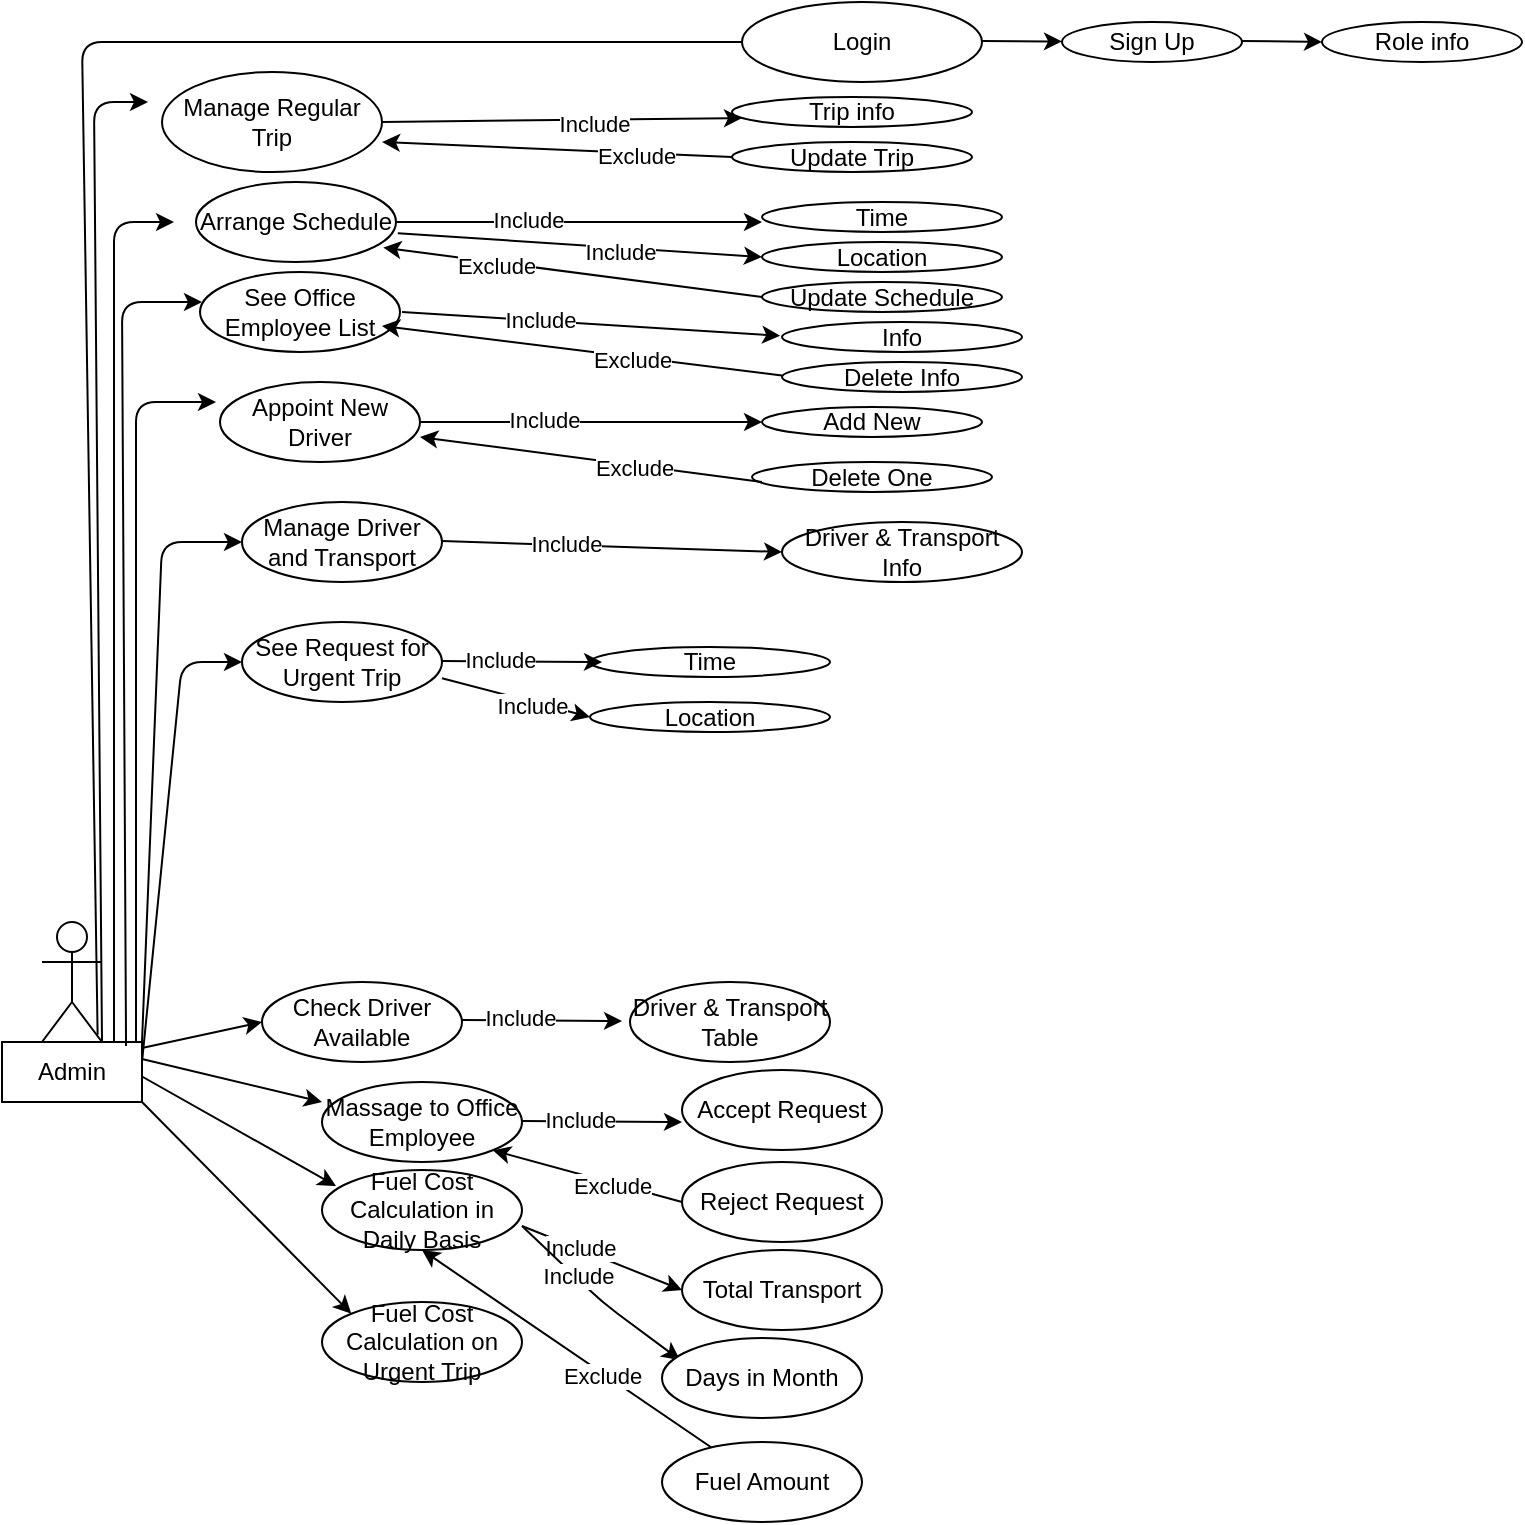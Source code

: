 <mxfile version="14.7.3" type="github">
  <diagram id="h_oixrNpnc-t15W7_CNh" name="Page-1">
    <mxGraphModel dx="868" dy="440" grid="1" gridSize="10" guides="1" tooltips="1" connect="1" arrows="1" fold="1" page="1" pageScale="1" pageWidth="827" pageHeight="1169" math="0" shadow="0">
      <root>
        <mxCell id="0" />
        <mxCell id="1" parent="0" />
        <mxCell id="nbYiO903V4RhnRelEvoL-1" value="" style="shape=umlActor;verticalLabelPosition=bottom;verticalAlign=top;html=1;outlineConnect=0;" parent="1" vertex="1">
          <mxGeometry x="20" y="460" width="30" height="60" as="geometry" />
        </mxCell>
        <mxCell id="nbYiO903V4RhnRelEvoL-3" value="Admin" style="rounded=0;whiteSpace=wrap;html=1;" parent="1" vertex="1">
          <mxGeometry y="520" width="70" height="30" as="geometry" />
        </mxCell>
        <mxCell id="nbYiO903V4RhnRelEvoL-4" value="Login" style="ellipse;whiteSpace=wrap;html=1;" parent="1" vertex="1">
          <mxGeometry x="370" width="120" height="40" as="geometry" />
        </mxCell>
        <mxCell id="nbYiO903V4RhnRelEvoL-5" value="Arrange Schedule " style="ellipse;whiteSpace=wrap;html=1;" parent="1" vertex="1">
          <mxGeometry x="97" y="90" width="100" height="40" as="geometry" />
        </mxCell>
        <mxCell id="nbYiO903V4RhnRelEvoL-8" value="" style="endArrow=classic;html=1;exitX=1;exitY=0.5;exitDx=0;exitDy=0;" parent="1" source="nbYiO903V4RhnRelEvoL-22" edge="1">
          <mxGeometry width="50" height="50" relative="1" as="geometry">
            <mxPoint x="170" y="58" as="sourcePoint" />
            <mxPoint x="370" y="58" as="targetPoint" />
          </mxGeometry>
        </mxCell>
        <mxCell id="4p9Xx8ypnSwkuJ-9FBlt-43" value="Include" style="edgeLabel;html=1;align=center;verticalAlign=middle;resizable=0;points=[];" vertex="1" connectable="0" parent="nbYiO903V4RhnRelEvoL-8">
          <mxGeometry x="0.177" y="-2" relative="1" as="geometry">
            <mxPoint as="offset" />
          </mxGeometry>
        </mxCell>
        <mxCell id="nbYiO903V4RhnRelEvoL-10" value="Trip info" style="ellipse;whiteSpace=wrap;html=1;" parent="1" vertex="1">
          <mxGeometry x="365" y="47.5" width="120" height="15" as="geometry" />
        </mxCell>
        <mxCell id="nbYiO903V4RhnRelEvoL-11" value="" style="endArrow=none;html=1;exitX=0.683;exitY=-0.122;exitDx=0;exitDy=0;exitPerimeter=0;" parent="1" source="nbYiO903V4RhnRelEvoL-3" target="nbYiO903V4RhnRelEvoL-4" edge="1">
          <mxGeometry width="50" height="50" relative="1" as="geometry">
            <mxPoint x="40" y="330" as="sourcePoint" />
            <mxPoint x="100" y="280" as="targetPoint" />
            <Array as="points">
              <mxPoint x="40" y="20" />
            </Array>
          </mxGeometry>
        </mxCell>
        <mxCell id="nbYiO903V4RhnRelEvoL-12" value="Update Trip" style="ellipse;whiteSpace=wrap;html=1;" parent="1" vertex="1">
          <mxGeometry x="365" y="70" width="120" height="15" as="geometry" />
        </mxCell>
        <mxCell id="nbYiO903V4RhnRelEvoL-13" value="" style="endArrow=classic;html=1;exitX=0;exitY=0.5;exitDx=0;exitDy=0;" parent="1" source="nbYiO903V4RhnRelEvoL-12" edge="1">
          <mxGeometry width="50" height="50" relative="1" as="geometry">
            <mxPoint x="240" y="112.5" as="sourcePoint" />
            <mxPoint x="190" y="70" as="targetPoint" />
          </mxGeometry>
        </mxCell>
        <mxCell id="4p9Xx8ypnSwkuJ-9FBlt-44" value="Exclude" style="edgeLabel;html=1;align=center;verticalAlign=middle;resizable=0;points=[];" vertex="1" connectable="0" parent="nbYiO903V4RhnRelEvoL-13">
          <mxGeometry x="-0.452" y="1" relative="1" as="geometry">
            <mxPoint as="offset" />
          </mxGeometry>
        </mxCell>
        <mxCell id="nbYiO903V4RhnRelEvoL-15" value="" style="endArrow=classic;html=1;" parent="1" target="nbYiO903V4RhnRelEvoL-16" edge="1">
          <mxGeometry width="50" height="50" relative="1" as="geometry">
            <mxPoint x="490" y="19.5" as="sourcePoint" />
            <mxPoint x="590" y="19.5" as="targetPoint" />
          </mxGeometry>
        </mxCell>
        <mxCell id="nbYiO903V4RhnRelEvoL-16" value="Sign Up" style="ellipse;whiteSpace=wrap;html=1;" parent="1" vertex="1">
          <mxGeometry x="530" y="10" width="90" height="20" as="geometry" />
        </mxCell>
        <mxCell id="nbYiO903V4RhnRelEvoL-18" value="" style="endArrow=classic;html=1;" parent="1" edge="1">
          <mxGeometry width="50" height="50" relative="1" as="geometry">
            <mxPoint x="620" y="19.5" as="sourcePoint" />
            <mxPoint x="660" y="20" as="targetPoint" />
          </mxGeometry>
        </mxCell>
        <mxCell id="nbYiO903V4RhnRelEvoL-19" value="Role info" style="ellipse;whiteSpace=wrap;html=1;" parent="1" vertex="1">
          <mxGeometry x="660" y="10" width="100" height="20" as="geometry" />
        </mxCell>
        <mxCell id="nbYiO903V4RhnRelEvoL-20" value="" style="endArrow=classic;html=1;exitX=1;exitY=1;exitDx=0;exitDy=0;exitPerimeter=0;" parent="1" source="nbYiO903V4RhnRelEvoL-1" edge="1">
          <mxGeometry width="50" height="50" relative="1" as="geometry">
            <mxPoint x="45.5" y="330" as="sourcePoint" />
            <mxPoint x="73" y="50" as="targetPoint" />
            <Array as="points">
              <mxPoint x="46" y="50" />
            </Array>
          </mxGeometry>
        </mxCell>
        <mxCell id="nbYiO903V4RhnRelEvoL-21" value="" style="endArrow=classic;html=1;" parent="1" edge="1">
          <mxGeometry width="50" height="50" relative="1" as="geometry">
            <mxPoint x="56" y="520" as="sourcePoint" />
            <mxPoint x="86" y="110" as="targetPoint" />
            <Array as="points">
              <mxPoint x="56" y="110" />
            </Array>
          </mxGeometry>
        </mxCell>
        <mxCell id="nbYiO903V4RhnRelEvoL-22" value="Manage Regular Trip" style="ellipse;whiteSpace=wrap;html=1;" parent="1" vertex="1">
          <mxGeometry x="80" y="35" width="110" height="50" as="geometry" />
        </mxCell>
        <mxCell id="nbYiO903V4RhnRelEvoL-23" value="" style="endArrow=classic;html=1;exitX=1;exitY=0.5;exitDx=0;exitDy=0;" parent="1" source="nbYiO903V4RhnRelEvoL-5" edge="1">
          <mxGeometry width="50" height="50" relative="1" as="geometry">
            <mxPoint x="200" y="112" as="sourcePoint" />
            <mxPoint x="380" y="110" as="targetPoint" />
          </mxGeometry>
        </mxCell>
        <mxCell id="4p9Xx8ypnSwkuJ-9FBlt-3" value="Include" style="edgeLabel;html=1;align=center;verticalAlign=middle;resizable=0;points=[];" vertex="1" connectable="0" parent="nbYiO903V4RhnRelEvoL-23">
          <mxGeometry x="-0.279" y="1" relative="1" as="geometry">
            <mxPoint as="offset" />
          </mxGeometry>
        </mxCell>
        <mxCell id="nbYiO903V4RhnRelEvoL-24" value="Time" style="ellipse;whiteSpace=wrap;html=1;" parent="1" vertex="1">
          <mxGeometry x="380" y="100" width="120" height="15" as="geometry" />
        </mxCell>
        <mxCell id="nbYiO903V4RhnRelEvoL-25" value="Location" style="ellipse;whiteSpace=wrap;html=1;" parent="1" vertex="1">
          <mxGeometry x="380" y="120" width="120" height="15" as="geometry" />
        </mxCell>
        <mxCell id="nbYiO903V4RhnRelEvoL-26" value="" style="endArrow=classic;html=1;exitX=1.009;exitY=0.64;exitDx=0;exitDy=0;exitPerimeter=0;entryX=0;entryY=0.5;entryDx=0;entryDy=0;" parent="1" source="nbYiO903V4RhnRelEvoL-5" target="nbYiO903V4RhnRelEvoL-25" edge="1">
          <mxGeometry width="50" height="50" relative="1" as="geometry">
            <mxPoint x="210" y="122" as="sourcePoint" />
            <mxPoint x="390" y="120" as="targetPoint" />
          </mxGeometry>
        </mxCell>
        <mxCell id="4p9Xx8ypnSwkuJ-9FBlt-4" value="Include" style="edgeLabel;html=1;align=center;verticalAlign=middle;resizable=0;points=[];" vertex="1" connectable="0" parent="nbYiO903V4RhnRelEvoL-26">
          <mxGeometry x="0.222" y="-2" relative="1" as="geometry">
            <mxPoint as="offset" />
          </mxGeometry>
        </mxCell>
        <mxCell id="nbYiO903V4RhnRelEvoL-27" value="Update Schedule" style="ellipse;whiteSpace=wrap;html=1;" parent="1" vertex="1">
          <mxGeometry x="380" y="140" width="120" height="15" as="geometry" />
        </mxCell>
        <mxCell id="nbYiO903V4RhnRelEvoL-28" value="" style="endArrow=classic;html=1;exitX=0;exitY=0.5;exitDx=0;exitDy=0;entryX=0.936;entryY=0.82;entryDx=0;entryDy=0;entryPerimeter=0;" parent="1" target="nbYiO903V4RhnRelEvoL-5" edge="1">
          <mxGeometry width="50" height="50" relative="1" as="geometry">
            <mxPoint x="380" y="147.5" as="sourcePoint" />
            <mxPoint x="205" y="140" as="targetPoint" />
          </mxGeometry>
        </mxCell>
        <mxCell id="4p9Xx8ypnSwkuJ-9FBlt-5" value="Exclude" style="edgeLabel;html=1;align=center;verticalAlign=middle;resizable=0;points=[];" vertex="1" connectable="0" parent="nbYiO903V4RhnRelEvoL-28">
          <mxGeometry x="0.402" y="2" relative="1" as="geometry">
            <mxPoint as="offset" />
          </mxGeometry>
        </mxCell>
        <mxCell id="nbYiO903V4RhnRelEvoL-29" value="" style="endArrow=classic;html=1;exitX=0.886;exitY=0.067;exitDx=0;exitDy=0;exitPerimeter=0;" parent="1" source="nbYiO903V4RhnRelEvoL-3" edge="1">
          <mxGeometry width="50" height="50" relative="1" as="geometry">
            <mxPoint x="50" y="320" as="sourcePoint" />
            <mxPoint x="100" y="150" as="targetPoint" />
            <Array as="points">
              <mxPoint x="60" y="150" />
            </Array>
          </mxGeometry>
        </mxCell>
        <mxCell id="nbYiO903V4RhnRelEvoL-30" value="See Office Employee List" style="ellipse;whiteSpace=wrap;html=1;" parent="1" vertex="1">
          <mxGeometry x="99" y="135" width="100" height="40" as="geometry" />
        </mxCell>
        <mxCell id="nbYiO903V4RhnRelEvoL-32" value="" style="endArrow=classic;html=1;entryX=0;entryY=0.5;entryDx=0;entryDy=0;" parent="1" edge="1">
          <mxGeometry width="50" height="50" relative="1" as="geometry">
            <mxPoint x="200" y="155" as="sourcePoint" />
            <mxPoint x="389.1" y="166.9" as="targetPoint" />
          </mxGeometry>
        </mxCell>
        <mxCell id="4p9Xx8ypnSwkuJ-9FBlt-6" value="Include" style="edgeLabel;html=1;align=center;verticalAlign=middle;resizable=0;points=[];" vertex="1" connectable="0" parent="nbYiO903V4RhnRelEvoL-32">
          <mxGeometry x="-0.278" y="1" relative="1" as="geometry">
            <mxPoint as="offset" />
          </mxGeometry>
        </mxCell>
        <mxCell id="nbYiO903V4RhnRelEvoL-33" value="Info" style="ellipse;whiteSpace=wrap;html=1;" parent="1" vertex="1">
          <mxGeometry x="390" y="160" width="120" height="15" as="geometry" />
        </mxCell>
        <mxCell id="nbYiO903V4RhnRelEvoL-34" value="Delete Info" style="ellipse;whiteSpace=wrap;html=1;" parent="1" vertex="1">
          <mxGeometry x="390" y="180" width="120" height="15" as="geometry" />
        </mxCell>
        <mxCell id="nbYiO903V4RhnRelEvoL-35" value="" style="endArrow=classic;html=1;exitX=0;exitY=0.5;exitDx=0;exitDy=0;" parent="1" edge="1">
          <mxGeometry width="50" height="50" relative="1" as="geometry">
            <mxPoint x="390" y="186.7" as="sourcePoint" />
            <mxPoint x="190" y="162" as="targetPoint" />
          </mxGeometry>
        </mxCell>
        <mxCell id="4p9Xx8ypnSwkuJ-9FBlt-7" value="Exclude" style="edgeLabel;html=1;align=center;verticalAlign=middle;resizable=0;points=[];" vertex="1" connectable="0" parent="nbYiO903V4RhnRelEvoL-35">
          <mxGeometry x="-0.251" y="1" relative="1" as="geometry">
            <mxPoint as="offset" />
          </mxGeometry>
        </mxCell>
        <mxCell id="4p9Xx8ypnSwkuJ-9FBlt-1" value="Appoint New Driver" style="ellipse;whiteSpace=wrap;html=1;" vertex="1" parent="1">
          <mxGeometry x="109" y="190" width="100" height="40" as="geometry" />
        </mxCell>
        <mxCell id="4p9Xx8ypnSwkuJ-9FBlt-2" value="" style="endArrow=classic;html=1;entryX=0.01;entryY=0.25;entryDx=0;entryDy=0;entryPerimeter=0;" edge="1" parent="1">
          <mxGeometry width="50" height="50" relative="1" as="geometry">
            <mxPoint x="67" y="520" as="sourcePoint" />
            <mxPoint x="107" y="200" as="targetPoint" />
            <Array as="points">
              <mxPoint x="67" y="200" />
            </Array>
          </mxGeometry>
        </mxCell>
        <mxCell id="4p9Xx8ypnSwkuJ-9FBlt-8" value="" style="endArrow=classic;html=1;" edge="1" parent="1">
          <mxGeometry width="50" height="50" relative="1" as="geometry">
            <mxPoint x="209" y="210.05" as="sourcePoint" />
            <mxPoint x="380" y="210" as="targetPoint" />
          </mxGeometry>
        </mxCell>
        <mxCell id="4p9Xx8ypnSwkuJ-9FBlt-9" value="Include" style="edgeLabel;html=1;align=center;verticalAlign=middle;resizable=0;points=[];" vertex="1" connectable="0" parent="4p9Xx8ypnSwkuJ-9FBlt-8">
          <mxGeometry x="-0.278" y="1" relative="1" as="geometry">
            <mxPoint as="offset" />
          </mxGeometry>
        </mxCell>
        <mxCell id="4p9Xx8ypnSwkuJ-9FBlt-10" value="Add New" style="ellipse;whiteSpace=wrap;html=1;" vertex="1" parent="1">
          <mxGeometry x="380" y="202.5" width="110" height="15" as="geometry" />
        </mxCell>
        <mxCell id="4p9Xx8ypnSwkuJ-9FBlt-12" value="Delete One" style="ellipse;whiteSpace=wrap;html=1;" vertex="1" parent="1">
          <mxGeometry x="375" y="230" width="120" height="15" as="geometry" />
        </mxCell>
        <mxCell id="4p9Xx8ypnSwkuJ-9FBlt-13" value="" style="endArrow=classic;html=1;" edge="1" parent="1">
          <mxGeometry width="50" height="50" relative="1" as="geometry">
            <mxPoint x="380" y="240" as="sourcePoint" />
            <mxPoint x="209" y="217.5" as="targetPoint" />
          </mxGeometry>
        </mxCell>
        <mxCell id="4p9Xx8ypnSwkuJ-9FBlt-14" value="Exclude" style="edgeLabel;html=1;align=center;verticalAlign=middle;resizable=0;points=[];" vertex="1" connectable="0" parent="4p9Xx8ypnSwkuJ-9FBlt-13">
          <mxGeometry x="-0.251" y="1" relative="1" as="geometry">
            <mxPoint as="offset" />
          </mxGeometry>
        </mxCell>
        <mxCell id="4p9Xx8ypnSwkuJ-9FBlt-15" value="" style="endArrow=classic;html=1;" edge="1" parent="1">
          <mxGeometry width="50" height="50" relative="1" as="geometry">
            <mxPoint x="70" y="520" as="sourcePoint" />
            <mxPoint x="120" y="270" as="targetPoint" />
            <Array as="points">
              <mxPoint x="80" y="270" />
            </Array>
          </mxGeometry>
        </mxCell>
        <mxCell id="4p9Xx8ypnSwkuJ-9FBlt-16" value="Manage Driver and Transport" style="ellipse;whiteSpace=wrap;html=1;" vertex="1" parent="1">
          <mxGeometry x="120" y="250" width="100" height="40" as="geometry" />
        </mxCell>
        <mxCell id="4p9Xx8ypnSwkuJ-9FBlt-17" value="" style="endArrow=classic;html=1;entryX=0;entryY=0.5;entryDx=0;entryDy=0;" edge="1" parent="1" target="4p9Xx8ypnSwkuJ-9FBlt-19">
          <mxGeometry width="50" height="50" relative="1" as="geometry">
            <mxPoint x="220" y="269.55" as="sourcePoint" />
            <mxPoint x="391" y="269.5" as="targetPoint" />
          </mxGeometry>
        </mxCell>
        <mxCell id="4p9Xx8ypnSwkuJ-9FBlt-18" value="Include" style="edgeLabel;html=1;align=center;verticalAlign=middle;resizable=0;points=[];" vertex="1" connectable="0" parent="4p9Xx8ypnSwkuJ-9FBlt-17">
          <mxGeometry x="-0.278" y="1" relative="1" as="geometry">
            <mxPoint as="offset" />
          </mxGeometry>
        </mxCell>
        <mxCell id="4p9Xx8ypnSwkuJ-9FBlt-19" value="Driver &amp;amp; Transport Info" style="ellipse;whiteSpace=wrap;html=1;" vertex="1" parent="1">
          <mxGeometry x="390" y="260" width="120" height="30" as="geometry" />
        </mxCell>
        <mxCell id="4p9Xx8ypnSwkuJ-9FBlt-20" value="" style="endArrow=classic;html=1;" edge="1" parent="1">
          <mxGeometry width="50" height="50" relative="1" as="geometry">
            <mxPoint x="70" y="530" as="sourcePoint" />
            <mxPoint x="120" y="330" as="targetPoint" />
            <Array as="points">
              <mxPoint x="90" y="330" />
            </Array>
          </mxGeometry>
        </mxCell>
        <mxCell id="4p9Xx8ypnSwkuJ-9FBlt-21" value="See Request for Urgent Trip" style="ellipse;whiteSpace=wrap;html=1;" vertex="1" parent="1">
          <mxGeometry x="120" y="310" width="100" height="40" as="geometry" />
        </mxCell>
        <mxCell id="4p9Xx8ypnSwkuJ-9FBlt-22" value="Time" style="ellipse;whiteSpace=wrap;html=1;" vertex="1" parent="1">
          <mxGeometry x="294" y="322.5" width="120" height="15" as="geometry" />
        </mxCell>
        <mxCell id="4p9Xx8ypnSwkuJ-9FBlt-23" value="" style="endArrow=classic;html=1;exitX=1;exitY=0.5;exitDx=0;exitDy=0;" edge="1" parent="1">
          <mxGeometry width="50" height="50" relative="1" as="geometry">
            <mxPoint x="220" y="329.5" as="sourcePoint" />
            <mxPoint x="300" y="330" as="targetPoint" />
          </mxGeometry>
        </mxCell>
        <mxCell id="4p9Xx8ypnSwkuJ-9FBlt-24" value="Include" style="edgeLabel;html=1;align=center;verticalAlign=middle;resizable=0;points=[];" vertex="1" connectable="0" parent="4p9Xx8ypnSwkuJ-9FBlt-23">
          <mxGeometry x="-0.279" y="1" relative="1" as="geometry">
            <mxPoint as="offset" />
          </mxGeometry>
        </mxCell>
        <mxCell id="4p9Xx8ypnSwkuJ-9FBlt-25" value="Location" style="ellipse;whiteSpace=wrap;html=1;" vertex="1" parent="1">
          <mxGeometry x="294" y="350" width="120" height="15" as="geometry" />
        </mxCell>
        <mxCell id="4p9Xx8ypnSwkuJ-9FBlt-26" value="" style="endArrow=classic;html=1;exitX=1.009;exitY=0.64;exitDx=0;exitDy=0;exitPerimeter=0;entryX=0;entryY=0.5;entryDx=0;entryDy=0;" edge="1" parent="1" target="4p9Xx8ypnSwkuJ-9FBlt-25">
          <mxGeometry width="50" height="50" relative="1" as="geometry">
            <mxPoint x="220.0" y="338.1" as="sourcePoint" />
            <mxPoint x="402.1" y="350" as="targetPoint" />
          </mxGeometry>
        </mxCell>
        <mxCell id="4p9Xx8ypnSwkuJ-9FBlt-27" value="Include" style="edgeLabel;html=1;align=center;verticalAlign=middle;resizable=0;points=[];" vertex="1" connectable="0" parent="4p9Xx8ypnSwkuJ-9FBlt-26">
          <mxGeometry x="0.222" y="-2" relative="1" as="geometry">
            <mxPoint as="offset" />
          </mxGeometry>
        </mxCell>
        <mxCell id="4p9Xx8ypnSwkuJ-9FBlt-29" value="Check Driver Available" style="ellipse;whiteSpace=wrap;html=1;" vertex="1" parent="1">
          <mxGeometry x="130" y="490" width="100" height="40" as="geometry" />
        </mxCell>
        <mxCell id="4p9Xx8ypnSwkuJ-9FBlt-30" value="" style="endArrow=classic;html=1;exitX=1;exitY=0.5;exitDx=0;exitDy=0;" edge="1" parent="1">
          <mxGeometry width="50" height="50" relative="1" as="geometry">
            <mxPoint x="230" y="509" as="sourcePoint" />
            <mxPoint x="310" y="509.5" as="targetPoint" />
          </mxGeometry>
        </mxCell>
        <mxCell id="4p9Xx8ypnSwkuJ-9FBlt-31" value="Include" style="edgeLabel;html=1;align=center;verticalAlign=middle;resizable=0;points=[];" vertex="1" connectable="0" parent="4p9Xx8ypnSwkuJ-9FBlt-30">
          <mxGeometry x="-0.279" y="1" relative="1" as="geometry">
            <mxPoint as="offset" />
          </mxGeometry>
        </mxCell>
        <mxCell id="4p9Xx8ypnSwkuJ-9FBlt-32" value="Driver &amp;amp; Transport Table" style="ellipse;whiteSpace=wrap;html=1;" vertex="1" parent="1">
          <mxGeometry x="314" y="490" width="100" height="40" as="geometry" />
        </mxCell>
        <mxCell id="4p9Xx8ypnSwkuJ-9FBlt-33" value="" style="endArrow=classic;html=1;entryX=0;entryY=0.5;entryDx=0;entryDy=0;" edge="1" parent="1" target="4p9Xx8ypnSwkuJ-9FBlt-29">
          <mxGeometry width="50" height="50" relative="1" as="geometry">
            <mxPoint x="70" y="523" as="sourcePoint" />
            <mxPoint x="130" y="506" as="targetPoint" />
            <Array as="points" />
          </mxGeometry>
        </mxCell>
        <mxCell id="4p9Xx8ypnSwkuJ-9FBlt-35" value="" style="endArrow=classic;html=1;exitX=1;exitY=0.75;exitDx=0;exitDy=0;" edge="1" parent="1">
          <mxGeometry width="50" height="50" relative="1" as="geometry">
            <mxPoint x="70" y="528.5" as="sourcePoint" />
            <mxPoint x="160" y="550" as="targetPoint" />
            <Array as="points" />
          </mxGeometry>
        </mxCell>
        <mxCell id="4p9Xx8ypnSwkuJ-9FBlt-36" value="Massage to Office Employee" style="ellipse;whiteSpace=wrap;html=1;" vertex="1" parent="1">
          <mxGeometry x="160" y="540" width="100" height="40" as="geometry" />
        </mxCell>
        <mxCell id="4p9Xx8ypnSwkuJ-9FBlt-37" value="" style="endArrow=classic;html=1;exitX=1;exitY=0.5;exitDx=0;exitDy=0;" edge="1" parent="1">
          <mxGeometry width="50" height="50" relative="1" as="geometry">
            <mxPoint x="260" y="559.5" as="sourcePoint" />
            <mxPoint x="340" y="560" as="targetPoint" />
          </mxGeometry>
        </mxCell>
        <mxCell id="4p9Xx8ypnSwkuJ-9FBlt-38" value="Include" style="edgeLabel;html=1;align=center;verticalAlign=middle;resizable=0;points=[];" vertex="1" connectable="0" parent="4p9Xx8ypnSwkuJ-9FBlt-37">
          <mxGeometry x="-0.279" y="1" relative="1" as="geometry">
            <mxPoint as="offset" />
          </mxGeometry>
        </mxCell>
        <mxCell id="4p9Xx8ypnSwkuJ-9FBlt-39" value="Accept Request" style="ellipse;whiteSpace=wrap;html=1;" vertex="1" parent="1">
          <mxGeometry x="340" y="534" width="100" height="40" as="geometry" />
        </mxCell>
        <mxCell id="4p9Xx8ypnSwkuJ-9FBlt-40" value="Reject Request" style="ellipse;whiteSpace=wrap;html=1;" vertex="1" parent="1">
          <mxGeometry x="340" y="580" width="100" height="40" as="geometry" />
        </mxCell>
        <mxCell id="4p9Xx8ypnSwkuJ-9FBlt-41" value="" style="endArrow=classic;html=1;entryX=1;entryY=1;entryDx=0;entryDy=0;exitX=0;exitY=0.5;exitDx=0;exitDy=0;" edge="1" parent="1" source="4p9Xx8ypnSwkuJ-9FBlt-40" target="4p9Xx8ypnSwkuJ-9FBlt-36">
          <mxGeometry width="50" height="50" relative="1" as="geometry">
            <mxPoint x="351" y="607.5" as="sourcePoint" />
            <mxPoint x="250" y="580" as="targetPoint" />
          </mxGeometry>
        </mxCell>
        <mxCell id="4p9Xx8ypnSwkuJ-9FBlt-42" value="Exclude" style="edgeLabel;html=1;align=center;verticalAlign=middle;resizable=0;points=[];" vertex="1" connectable="0" parent="4p9Xx8ypnSwkuJ-9FBlt-41">
          <mxGeometry x="-0.251" y="1" relative="1" as="geometry">
            <mxPoint as="offset" />
          </mxGeometry>
        </mxCell>
        <mxCell id="4p9Xx8ypnSwkuJ-9FBlt-45" value="" style="endArrow=classic;html=1;exitX=1;exitY=0.75;exitDx=0;exitDy=0;entryX=0.07;entryY=0.2;entryDx=0;entryDy=0;entryPerimeter=0;" edge="1" parent="1" target="4p9Xx8ypnSwkuJ-9FBlt-46">
          <mxGeometry width="50" height="50" relative="1" as="geometry">
            <mxPoint x="70" y="537.25" as="sourcePoint" />
            <mxPoint x="162" y="591" as="targetPoint" />
            <Array as="points" />
          </mxGeometry>
        </mxCell>
        <mxCell id="4p9Xx8ypnSwkuJ-9FBlt-46" value="Fuel Cost Calculation in Daily Basis" style="ellipse;whiteSpace=wrap;html=1;" vertex="1" parent="1">
          <mxGeometry x="160" y="584" width="100" height="40" as="geometry" />
        </mxCell>
        <mxCell id="4p9Xx8ypnSwkuJ-9FBlt-47" value="" style="endArrow=classic;html=1;exitX=1;exitY=0.7;exitDx=0;exitDy=0;exitPerimeter=0;entryX=0;entryY=0.5;entryDx=0;entryDy=0;" edge="1" parent="1" source="4p9Xx8ypnSwkuJ-9FBlt-46" target="4p9Xx8ypnSwkuJ-9FBlt-53">
          <mxGeometry width="50" height="50" relative="1" as="geometry">
            <mxPoint x="250" y="619" as="sourcePoint" />
            <mxPoint x="330" y="640" as="targetPoint" />
          </mxGeometry>
        </mxCell>
        <mxCell id="4p9Xx8ypnSwkuJ-9FBlt-48" value="Include" style="edgeLabel;html=1;align=center;verticalAlign=middle;resizable=0;points=[];" vertex="1" connectable="0" parent="4p9Xx8ypnSwkuJ-9FBlt-47">
          <mxGeometry x="-0.279" y="1" relative="1" as="geometry">
            <mxPoint as="offset" />
          </mxGeometry>
        </mxCell>
        <mxCell id="4p9Xx8ypnSwkuJ-9FBlt-51" value="" style="endArrow=classic;html=1;exitX=1;exitY=0.7;exitDx=0;exitDy=0;exitPerimeter=0;entryX=0.09;entryY=0.275;entryDx=0;entryDy=0;entryPerimeter=0;" edge="1" parent="1" source="4p9Xx8ypnSwkuJ-9FBlt-46" target="4p9Xx8ypnSwkuJ-9FBlt-54">
          <mxGeometry width="50" height="50" relative="1" as="geometry">
            <mxPoint x="260" y="612" as="sourcePoint" />
            <mxPoint x="330" y="670" as="targetPoint" />
            <Array as="points">
              <mxPoint x="300" y="650" />
            </Array>
          </mxGeometry>
        </mxCell>
        <mxCell id="4p9Xx8ypnSwkuJ-9FBlt-52" value="Include" style="edgeLabel;html=1;align=center;verticalAlign=middle;resizable=0;points=[];" vertex="1" connectable="0" parent="4p9Xx8ypnSwkuJ-9FBlt-51">
          <mxGeometry x="-0.279" y="1" relative="1" as="geometry">
            <mxPoint as="offset" />
          </mxGeometry>
        </mxCell>
        <mxCell id="4p9Xx8ypnSwkuJ-9FBlt-53" value="Total Transport" style="ellipse;whiteSpace=wrap;html=1;" vertex="1" parent="1">
          <mxGeometry x="340" y="624" width="100" height="40" as="geometry" />
        </mxCell>
        <mxCell id="4p9Xx8ypnSwkuJ-9FBlt-54" value="Days in Month" style="ellipse;whiteSpace=wrap;html=1;" vertex="1" parent="1">
          <mxGeometry x="330" y="668" width="100" height="40" as="geometry" />
        </mxCell>
        <mxCell id="4p9Xx8ypnSwkuJ-9FBlt-62" value="" style="endArrow=classic;html=1;entryX=0.5;entryY=1;entryDx=0;entryDy=0;" edge="1" parent="1" source="4p9Xx8ypnSwkuJ-9FBlt-64" target="4p9Xx8ypnSwkuJ-9FBlt-46">
          <mxGeometry width="50" height="50" relative="1" as="geometry">
            <mxPoint x="320" y="710" as="sourcePoint" />
            <mxPoint x="199" y="641.5" as="targetPoint" />
          </mxGeometry>
        </mxCell>
        <mxCell id="4p9Xx8ypnSwkuJ-9FBlt-63" value="Exclude" style="edgeLabel;html=1;align=center;verticalAlign=middle;resizable=0;points=[];" vertex="1" connectable="0" parent="4p9Xx8ypnSwkuJ-9FBlt-62">
          <mxGeometry x="-0.251" y="1" relative="1" as="geometry">
            <mxPoint as="offset" />
          </mxGeometry>
        </mxCell>
        <mxCell id="4p9Xx8ypnSwkuJ-9FBlt-64" value="Fuel Amount" style="ellipse;whiteSpace=wrap;html=1;" vertex="1" parent="1">
          <mxGeometry x="330" y="720" width="100" height="40" as="geometry" />
        </mxCell>
        <mxCell id="4p9Xx8ypnSwkuJ-9FBlt-65" value="" style="endArrow=classic;html=1;exitX=1;exitY=1;exitDx=0;exitDy=0;exitPerimeter=0;entryX=0;entryY=0;entryDx=0;entryDy=0;" edge="1" parent="1" source="nbYiO903V4RhnRelEvoL-3" target="4p9Xx8ypnSwkuJ-9FBlt-66">
          <mxGeometry width="50" height="50" relative="1" as="geometry">
            <mxPoint x="80" y="553.25" as="sourcePoint" />
            <mxPoint x="160" y="650" as="targetPoint" />
            <Array as="points" />
          </mxGeometry>
        </mxCell>
        <mxCell id="4p9Xx8ypnSwkuJ-9FBlt-66" value="Fuel Cost Calculation on Urgent Trip " style="ellipse;whiteSpace=wrap;html=1;" vertex="1" parent="1">
          <mxGeometry x="160" y="650" width="100" height="40" as="geometry" />
        </mxCell>
      </root>
    </mxGraphModel>
  </diagram>
</mxfile>

